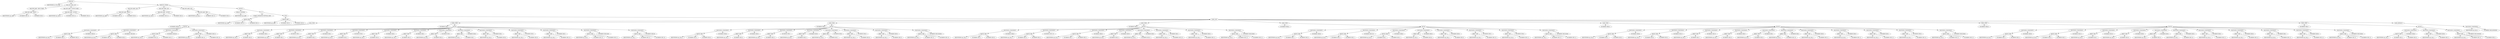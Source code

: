 digraph G {	
ranksep=.25;
	0 [label="MODULE"];
	1 [label="IDENTIFIERS:or1200_cfgr"];
	0 -> 1;
	2 [label="VAR_DECLARE_LIST"];
	0 -> 2;
	3 [label="VAR_DECLARE  INPUT PORT"];
	2 -> 3;
	4 [label="VAR_DECLARE  INPUT"];
	3 -> 4;
	5 [label="IDENTIFIERS:spr_addr"];
	4 -> 5;
	6 [label="NUMBERS DEC:31"];
	4 -> 6;
	7 [label="NUMBERS DEC:0"];
	4 -> 7;
	16 [label="VAR_DECLARE  OUTPUT PORT"];
	2 -> 16;
	17 [label="VAR_DECLARE  OUTPUT"];
	16 -> 17;
	18 [label="IDENTIFIERS:spr_dat_o"];
	17 -> 18;
	19 [label="NUMBERS DEC:31"];
	17 -> 19;
	20 [label="NUMBERS DEC:0"];
	17 -> 20;
	29 [label="MODULE_ITEMS"];
	0 -> 29;
	30 [label="VAR_DECLARE_LIST"];
	29 -> 30;
	31 [label="VAR_DECLARE  INPUT"];
	30 -> 31;
	32 [label="IDENTIFIERS:spr_addr"];
	31 -> 32;
	33 [label="NUMBERS DEC:31"];
	31 -> 33;
	34 [label="NUMBERS DEC:0"];
	31 -> 34;
	38 [label="VAR_DECLARE_LIST"];
	29 -> 38;
	39 [label="VAR_DECLARE  OUTPUT"];
	38 -> 39;
	40 [label="IDENTIFIERS:spr_dat_o"];
	39 -> 40;
	41 [label="NUMBERS DEC:31"];
	39 -> 41;
	42 [label="NUMBERS DEC:0"];
	39 -> 42;
	46 [label="VAR_DECLARE_LIST"];
	29 -> 46;
	47 [label="VAR_DECLARE  REG"];
	46 -> 47;
	48 [label="IDENTIFIERS:spr_dat_o"];
	47 -> 48;
	49 [label="NUMBERS DEC:31"];
	47 -> 49;
	50 [label="NUMBERS DEC:0"];
	47 -> 50;
	54 [label="ALWAYS"];
	29 -> 54;
	55 [label="DELAY_CONTROL"];
	54 -> 55;
	56 [label="IDENTIFIERS:spr_addr"];
	55 -> 56;
	57 [label="IF"];
	54 -> 57;
	58 [label="UNARY_OPERATION BITWISE_NOR"];
	57 -> 58;
	59 [label="RANGE_REF"];
	58 -> 59;
	60 [label="IDENTIFIERS:spr_addr"];
	59 -> 60;
	61 [label="NUMBERS DEC:31"];
	59 -> 61;
	62 [label="NUMBERS DEC:4"];
	59 -> 62;
	63 [label="CASE"];
	57 -> 63;
	64 [label="RANGE_REF"];
	63 -> 64;
	65 [label="IDENTIFIERS:spr_addr"];
	64 -> 65;
	66 [label="NUMBERS DEC:3"];
	64 -> 66;
	67 [label="NUMBERS DEC:0"];
	64 -> 67;
	68 [label="CASE_LIST"];
	63 -> 68;
	69 [label="CASE_ITEM"];
	68 -> 69;
	70 [label="NUMBERS HEX:0"];
	69 -> 70;
	71 [label="BLOCK"];
	69 -> 71;
	72 [label="BLOCKING_STATEMENT"];
	71 -> 72;
	73 [label="RANGE_REF"];
	72 -> 73;
	74 [label="IDENTIFIERS:spr_dat_o"];
	73 -> 74;
	75 [label="NUMBERS DEC:5"];
	73 -> 75;
	76 [label="NUMBERS DEC:0"];
	73 -> 76;
	77 [label="NUMBERS HEX:01"];
	72 -> 77;
	78 [label="BLOCKING_STATEMENT"];
	71 -> 78;
	79 [label="RANGE_REF"];
	78 -> 79;
	80 [label="IDENTIFIERS:spr_dat_o"];
	79 -> 80;
	81 [label="NUMBERS DEC:16"];
	79 -> 81;
	82 [label="NUMBERS DEC:6"];
	79 -> 82;
	83 [label="NUMBERS HEX:000"];
	78 -> 83;
	84 [label="BLOCKING_STATEMENT"];
	71 -> 84;
	85 [label="RANGE_REF"];
	84 -> 85;
	86 [label="IDENTIFIERS:spr_dat_o"];
	85 -> 86;
	87 [label="NUMBERS DEC:23"];
	85 -> 87;
	88 [label="NUMBERS DEC:17"];
	85 -> 88;
	89 [label="NUMBERS HEX:00"];
	84 -> 89;
	90 [label="BLOCKING_STATEMENT"];
	71 -> 90;
	91 [label="RANGE_REF"];
	90 -> 91;
	92 [label="IDENTIFIERS:spr_dat_o"];
	91 -> 92;
	93 [label="NUMBERS DEC:31"];
	91 -> 93;
	94 [label="NUMBERS DEC:24"];
	91 -> 94;
	95 [label="NUMBERS HEX:12"];
	90 -> 95;
	96 [label="CASE_ITEM"];
	68 -> 96;
	97 [label="NUMBERS HEX:1"];
	96 -> 97;
	98 [label="BLOCK"];
	96 -> 98;
	99 [label="BLOCKING_STATEMENT"];
	98 -> 99;
	100 [label="ARRAY_REF"];
	99 -> 100;
	101 [label="IDENTIFIERS:spr_dat_o"];
	100 -> 101;
	102 [label="NUMBERS DEC:0"];
	100 -> 102;
	103 [label="NUMBERS BIN:1"];
	99 -> 103;
	104 [label="BLOCKING_STATEMENT"];
	98 -> 104;
	105 [label="ARRAY_REF"];
	104 -> 105;
	106 [label="IDENTIFIERS:spr_dat_o"];
	105 -> 106;
	107 [label="NUMBERS DEC:1"];
	105 -> 107;
	108 [label="NUMBERS BIN:1"];
	104 -> 108;
	109 [label="BLOCKING_STATEMENT"];
	98 -> 109;
	110 [label="ARRAY_REF"];
	109 -> 110;
	111 [label="IDENTIFIERS:spr_dat_o"];
	110 -> 111;
	112 [label="NUMBERS DEC:2"];
	110 -> 112;
	113 [label="NUMBERS BIN:1"];
	109 -> 113;
	114 [label="BLOCKING_STATEMENT"];
	98 -> 114;
	115 [label="ARRAY_REF"];
	114 -> 115;
	116 [label="IDENTIFIERS:spr_dat_o"];
	115 -> 116;
	117 [label="NUMBERS DEC:3"];
	115 -> 117;
	118 [label="NUMBERS BIN:1"];
	114 -> 118;
	119 [label="BLOCKING_STATEMENT"];
	98 -> 119;
	120 [label="ARRAY_REF"];
	119 -> 120;
	121 [label="IDENTIFIERS:spr_dat_o"];
	120 -> 121;
	122 [label="NUMBERS DEC:4"];
	120 -> 122;
	123 [label="NUMBERS BIN:1"];
	119 -> 123;
	124 [label="BLOCKING_STATEMENT"];
	98 -> 124;
	125 [label="ARRAY_REF"];
	124 -> 125;
	126 [label="IDENTIFIERS:spr_dat_o"];
	125 -> 126;
	127 [label="NUMBERS DEC:5"];
	125 -> 127;
	128 [label="NUMBERS BIN:1"];
	124 -> 128;
	129 [label="BLOCKING_STATEMENT"];
	98 -> 129;
	130 [label="ARRAY_REF"];
	129 -> 130;
	131 [label="IDENTIFIERS:spr_dat_o"];
	130 -> 131;
	132 [label="NUMBERS DEC:6"];
	130 -> 132;
	133 [label="NUMBERS BIN:1"];
	129 -> 133;
	134 [label="BLOCKING_STATEMENT"];
	98 -> 134;
	135 [label="ARRAY_REF"];
	134 -> 135;
	136 [label="IDENTIFIERS:spr_dat_o"];
	135 -> 136;
	137 [label="NUMBERS DEC:7"];
	135 -> 137;
	138 [label="NUMBERS BIN:0"];
	134 -> 138;
	139 [label="BLOCKING_STATEMENT"];
	98 -> 139;
	140 [label="ARRAY_REF"];
	139 -> 140;
	141 [label="IDENTIFIERS:spr_dat_o"];
	140 -> 141;
	142 [label="NUMBERS DEC:8"];
	140 -> 142;
	143 [label="NUMBERS BIN:1"];
	139 -> 143;
	144 [label="BLOCKING_STATEMENT"];
	98 -> 144;
	145 [label="ARRAY_REF"];
	144 -> 145;
	146 [label="IDENTIFIERS:spr_dat_o"];
	145 -> 146;
	147 [label="NUMBERS DEC:9"];
	145 -> 147;
	148 [label="NUMBERS BIN:1"];
	144 -> 148;
	149 [label="BLOCKING_STATEMENT"];
	98 -> 149;
	150 [label="ARRAY_REF"];
	149 -> 150;
	151 [label="IDENTIFIERS:spr_dat_o"];
	150 -> 151;
	152 [label="NUMBERS DEC:10"];
	150 -> 152;
	153 [label="NUMBERS BIN:1"];
	149 -> 153;
	154 [label="BLOCKING_STATEMENT"];
	98 -> 154;
	155 [label="RANGE_REF"];
	154 -> 155;
	156 [label="IDENTIFIERS:spr_dat_o"];
	155 -> 156;
	157 [label="NUMBERS DEC:23"];
	155 -> 157;
	158 [label="NUMBERS DEC:11"];
	155 -> 158;
	159 [label="NUMBERS HEX:0000"];
	154 -> 159;
	160 [label="BLOCKING_STATEMENT"];
	98 -> 160;
	161 [label="RANGE_REF"];
	160 -> 161;
	162 [label="IDENTIFIERS:spr_dat_o"];
	161 -> 162;
	163 [label="NUMBERS DEC:31"];
	161 -> 163;
	164 [label="NUMBERS DEC:24"];
	161 -> 164;
	165 [label="NUMBERS HEX:00"];
	160 -> 165;
	166 [label="CASE_ITEM"];
	68 -> 166;
	167 [label="NUMBERS HEX:2"];
	166 -> 167;
	168 [label="BLOCK"];
	166 -> 168;
	169 [label="BLOCKING_STATEMENT"];
	168 -> 169;
	170 [label="RANGE_REF"];
	169 -> 170;
	171 [label="IDENTIFIERS:spr_dat_o"];
	170 -> 171;
	172 [label="NUMBERS DEC:3"];
	170 -> 172;
	173 [label="NUMBERS DEC:0"];
	170 -> 173;
	174 [label="NUMBERS HEX:0"];
	169 -> 174;
	175 [label="BLOCKING_STATEMENT"];
	168 -> 175;
	176 [label="ARRAY_REF"];
	175 -> 176;
	177 [label="IDENTIFIERS:spr_dat_o"];
	176 -> 177;
	178 [label="NUMBERS DEC:4"];
	176 -> 178;
	179 [label="NUMBERS BIN:0"];
	175 -> 179;
	180 [label="BLOCKING_STATEMENT"];
	168 -> 180;
	181 [label="ARRAY_REF"];
	180 -> 181;
	182 [label="IDENTIFIERS:spr_dat_o"];
	181 -> 182;
	183 [label="NUMBERS DEC:5"];
	181 -> 183;
	184 [label="NUMBERS BIN:1"];
	180 -> 184;
	185 [label="BLOCKING_STATEMENT"];
	168 -> 185;
	186 [label="ARRAY_REF"];
	185 -> 186;
	187 [label="IDENTIFIERS:spr_dat_o"];
	186 -> 187;
	188 [label="NUMBERS DEC:6"];
	186 -> 188;
	189 [label="NUMBERS BIN:0"];
	185 -> 189;
	190 [label="BLOCKING_STATEMENT"];
	168 -> 190;
	191 [label="ARRAY_REF"];
	190 -> 191;
	192 [label="IDENTIFIERS:spr_dat_o"];
	191 -> 192;
	193 [label="NUMBERS DEC:7"];
	191 -> 193;
	194 [label="NUMBERS BIN:0"];
	190 -> 194;
	195 [label="BLOCKING_STATEMENT"];
	168 -> 195;
	196 [label="ARRAY_REF"];
	195 -> 196;
	197 [label="IDENTIFIERS:spr_dat_o"];
	196 -> 197;
	198 [label="NUMBERS DEC:8"];
	196 -> 198;
	199 [label="NUMBERS BIN:0"];
	195 -> 199;
	200 [label="BLOCKING_STATEMENT"];
	168 -> 200;
	201 [label="ARRAY_REF"];
	200 -> 201;
	202 [label="IDENTIFIERS:spr_dat_o"];
	201 -> 202;
	203 [label="NUMBERS DEC:9"];
	201 -> 203;
	204 [label="NUMBERS BIN:0"];
	200 -> 204;
	205 [label="BLOCKING_STATEMENT"];
	168 -> 205;
	206 [label="RANGE_REF"];
	205 -> 206;
	207 [label="IDENTIFIERS:spr_dat_o"];
	206 -> 207;
	208 [label="NUMBERS DEC:31"];
	206 -> 208;
	209 [label="NUMBERS DEC:10"];
	206 -> 209;
	210 [label="NUMBERS HEX:000000"];
	205 -> 210;
	211 [label="CASE_ITEM"];
	68 -> 211;
	212 [label="NUMBERS HEX:3"];
	211 -> 212;
	213 [label="BLOCK"];
	211 -> 213;
	214 [label="BLOCKING_STATEMENT"];
	213 -> 214;
	215 [label="RANGE_REF"];
	214 -> 215;
	216 [label="IDENTIFIERS:spr_dat_o"];
	215 -> 216;
	217 [label="NUMBERS DEC:1"];
	215 -> 217;
	218 [label="NUMBERS DEC:0"];
	215 -> 218;
	219 [label="NUMBERS HEX:0"];
	214 -> 219;
	220 [label="BLOCKING_STATEMENT"];
	213 -> 220;
	221 [label="RANGE_REF"];
	220 -> 221;
	222 [label="IDENTIFIERS:spr_dat_o"];
	221 -> 222;
	223 [label="NUMBERS DEC:4"];
	221 -> 223;
	224 [label="NUMBERS DEC:2"];
	221 -> 224;
	225 [label="NUMBERS BIN:110"];
	220 -> 225;
	226 [label="BLOCKING_STATEMENT"];
	213 -> 226;
	227 [label="RANGE_REF"];
	226 -> 227;
	228 [label="IDENTIFIERS:spr_dat_o"];
	227 -> 228;
	229 [label="NUMBERS DEC:7"];
	227 -> 229;
	230 [label="NUMBERS DEC:5"];
	227 -> 230;
	231 [label="NUMBERS HEX:0"];
	226 -> 231;
	232 [label="BLOCKING_STATEMENT"];
	213 -> 232;
	233 [label="ARRAY_REF"];
	232 -> 233;
	234 [label="IDENTIFIERS:spr_dat_o"];
	233 -> 234;
	235 [label="NUMBERS DEC:8"];
	233 -> 235;
	236 [label="NUMBERS BIN:0"];
	232 -> 236;
	237 [label="BLOCKING_STATEMENT"];
	213 -> 237;
	238 [label="ARRAY_REF"];
	237 -> 238;
	239 [label="IDENTIFIERS:spr_dat_o"];
	238 -> 239;
	240 [label="NUMBERS DEC:9"];
	238 -> 240;
	241 [label="NUMBERS BIN:0"];
	237 -> 241;
	242 [label="BLOCKING_STATEMENT"];
	213 -> 242;
	243 [label="ARRAY_REF"];
	242 -> 243;
	244 [label="IDENTIFIERS:spr_dat_o"];
	243 -> 244;
	245 [label="NUMBERS DEC:10"];
	243 -> 245;
	246 [label="NUMBERS BIN:1"];
	242 -> 246;
	247 [label="BLOCKING_STATEMENT"];
	213 -> 247;
	248 [label="ARRAY_REF"];
	247 -> 248;
	249 [label="IDENTIFIERS:spr_dat_o"];
	248 -> 249;
	250 [label="NUMBERS DEC:11"];
	248 -> 250;
	251 [label="NUMBERS BIN:0"];
	247 -> 251;
	252 [label="BLOCKING_STATEMENT"];
	213 -> 252;
	253 [label="RANGE_REF"];
	252 -> 253;
	254 [label="IDENTIFIERS:spr_dat_o"];
	253 -> 254;
	255 [label="NUMBERS DEC:31"];
	253 -> 255;
	256 [label="NUMBERS DEC:12"];
	253 -> 256;
	257 [label="NUMBERS HEX:00000"];
	252 -> 257;
	258 [label="CASE_ITEM"];
	68 -> 258;
	259 [label="NUMBERS HEX:4"];
	258 -> 259;
	260 [label="BLOCK"];
	258 -> 260;
	261 [label="BLOCKING_STATEMENT"];
	260 -> 261;
	262 [label="RANGE_REF"];
	261 -> 262;
	263 [label="IDENTIFIERS:spr_dat_o"];
	262 -> 263;
	264 [label="NUMBERS DEC:1"];
	262 -> 264;
	265 [label="NUMBERS DEC:0"];
	262 -> 265;
	266 [label="NUMBERS HEX:0"];
	261 -> 266;
	267 [label="BLOCKING_STATEMENT"];
	260 -> 267;
	268 [label="RANGE_REF"];
	267 -> 268;
	269 [label="IDENTIFIERS:spr_dat_o"];
	268 -> 269;
	270 [label="NUMBERS DEC:4"];
	268 -> 270;
	271 [label="NUMBERS DEC:2"];
	268 -> 271;
	272 [label="NUMBERS BIN:101"];
	267 -> 272;
	273 [label="BLOCKING_STATEMENT"];
	260 -> 273;
	274 [label="RANGE_REF"];
	273 -> 274;
	275 [label="IDENTIFIERS:spr_dat_o"];
	274 -> 275;
	276 [label="NUMBERS DEC:7"];
	274 -> 276;
	277 [label="NUMBERS DEC:5"];
	274 -> 277;
	278 [label="NUMBERS HEX:0"];
	273 -> 278;
	279 [label="BLOCKING_STATEMENT"];
	260 -> 279;
	280 [label="ARRAY_REF"];
	279 -> 280;
	281 [label="IDENTIFIERS:spr_dat_o"];
	280 -> 281;
	282 [label="NUMBERS DEC:8"];
	280 -> 282;
	283 [label="NUMBERS BIN:0"];
	279 -> 283;
	284 [label="BLOCKING_STATEMENT"];
	260 -> 284;
	285 [label="ARRAY_REF"];
	284 -> 285;
	286 [label="IDENTIFIERS:spr_dat_o"];
	285 -> 286;
	287 [label="NUMBERS DEC:9"];
	285 -> 287;
	288 [label="NUMBERS BIN:0"];
	284 -> 288;
	289 [label="BLOCKING_STATEMENT"];
	260 -> 289;
	290 [label="ARRAY_REF"];
	289 -> 290;
	291 [label="IDENTIFIERS:spr_dat_o"];
	290 -> 291;
	292 [label="NUMBERS DEC:10"];
	290 -> 292;
	293 [label="NUMBERS BIN:1"];
	289 -> 293;
	294 [label="BLOCKING_STATEMENT"];
	260 -> 294;
	295 [label="ARRAY_REF"];
	294 -> 295;
	296 [label="IDENTIFIERS:spr_dat_o"];
	295 -> 296;
	297 [label="NUMBERS DEC:11"];
	295 -> 297;
	298 [label="NUMBERS BIN:0"];
	294 -> 298;
	299 [label="BLOCKING_STATEMENT"];
	260 -> 299;
	300 [label="RANGE_REF"];
	299 -> 300;
	301 [label="IDENTIFIERS:spr_dat_o"];
	300 -> 301;
	302 [label="NUMBERS DEC:31"];
	300 -> 302;
	303 [label="NUMBERS DEC:12"];
	300 -> 303;
	304 [label="NUMBERS HEX:00000"];
	299 -> 304;
	305 [label="CASE_ITEM"];
	68 -> 305;
	306 [label="NUMBERS HEX:5"];
	305 -> 306;
	307 [label="BLOCK"];
	305 -> 307;
	308 [label="BLOCKING_STATEMENT"];
	307 -> 308;
	309 [label="RANGE_REF"];
	308 -> 309;
	310 [label="IDENTIFIERS:spr_dat_o"];
	309 -> 310;
	311 [label="NUMBERS DEC:2"];
	309 -> 311;
	312 [label="NUMBERS DEC:0"];
	309 -> 312;
	313 [label="NUMBERS HEX:0"];
	308 -> 313;
	314 [label="BLOCKING_STATEMENT"];
	307 -> 314;
	315 [label="RANGE_REF"];
	314 -> 315;
	316 [label="IDENTIFIERS:spr_dat_o"];
	315 -> 316;
	317 [label="NUMBERS DEC:6"];
	315 -> 317;
	318 [label="NUMBERS DEC:3"];
	315 -> 318;
	319 [label="NUMBERS DEC:9"];
	314 -> 319;
	320 [label="BLOCKING_STATEMENT"];
	307 -> 320;
	321 [label="ARRAY_REF"];
	320 -> 321;
	322 [label="IDENTIFIERS:spr_dat_o"];
	321 -> 322;
	323 [label="NUMBERS DEC:7"];
	321 -> 323;
	324 [label="NUMBERS DEC:9"];
	320 -> 324;
	325 [label="BLOCKING_STATEMENT"];
	307 -> 325;
	326 [label="ARRAY_REF"];
	325 -> 326;
	327 [label="IDENTIFIERS:spr_dat_o"];
	326 -> 327;
	328 [label="NUMBERS DEC:8"];
	326 -> 328;
	329 [label="NUMBERS BIN:0"];
	325 -> 329;
	330 [label="BLOCKING_STATEMENT"];
	307 -> 330;
	331 [label="ARRAY_REF"];
	330 -> 331;
	332 [label="IDENTIFIERS:spr_dat_o"];
	331 -> 332;
	333 [label="NUMBERS DEC:9"];
	331 -> 333;
	334 [label="NUMBERS BIN:1"];
	330 -> 334;
	335 [label="BLOCKING_STATEMENT"];
	307 -> 335;
	336 [label="ARRAY_REF"];
	335 -> 336;
	337 [label="IDENTIFIERS:spr_dat_o"];
	336 -> 337;
	338 [label="NUMBERS DEC:10"];
	336 -> 338;
	339 [label="NUMBERS BIN:1"];
	335 -> 339;
	340 [label="BLOCKING_STATEMENT"];
	307 -> 340;
	341 [label="ARRAY_REF"];
	340 -> 341;
	342 [label="IDENTIFIERS:spr_dat_o"];
	341 -> 342;
	343 [label="NUMBERS DEC:11"];
	341 -> 343;
	344 [label="NUMBERS BIN:0"];
	340 -> 344;
	345 [label="BLOCKING_STATEMENT"];
	307 -> 345;
	346 [label="ARRAY_REF"];
	345 -> 346;
	347 [label="IDENTIFIERS:spr_dat_o"];
	346 -> 347;
	348 [label="NUMBERS DEC:12"];
	346 -> 348;
	349 [label="NUMBERS BIN:0"];
	345 -> 349;
	350 [label="BLOCKING_STATEMENT"];
	307 -> 350;
	351 [label="ARRAY_REF"];
	350 -> 351;
	352 [label="IDENTIFIERS:spr_dat_o"];
	351 -> 352;
	353 [label="NUMBERS DEC:13"];
	351 -> 353;
	354 [label="NUMBERS BIN:1"];
	350 -> 354;
	355 [label="BLOCKING_STATEMENT"];
	307 -> 355;
	356 [label="ARRAY_REF"];
	355 -> 356;
	357 [label="IDENTIFIERS:spr_dat_o"];
	356 -> 357;
	358 [label="NUMBERS DEC:14"];
	356 -> 358;
	359 [label="NUMBERS BIN:0"];
	355 -> 359;
	360 [label="BLOCKING_STATEMENT"];
	307 -> 360;
	361 [label="RANGE_REF"];
	360 -> 361;
	362 [label="IDENTIFIERS:spr_dat_o"];
	361 -> 362;
	363 [label="NUMBERS DEC:31"];
	361 -> 363;
	364 [label="NUMBERS DEC:15"];
	361 -> 364;
	365 [label="NUMBERS HEX:00000"];
	360 -> 365;
	366 [label="CASE_ITEM"];
	68 -> 366;
	367 [label="NUMBERS HEX:6"];
	366 -> 367;
	368 [label="BLOCK"];
	366 -> 368;
	369 [label="BLOCKING_STATEMENT"];
	368 -> 369;
	370 [label="RANGE_REF"];
	369 -> 370;
	371 [label="IDENTIFIERS:spr_dat_o"];
	370 -> 371;
	372 [label="NUMBERS DEC:2"];
	370 -> 372;
	373 [label="NUMBERS DEC:0"];
	370 -> 373;
	374 [label="NUMBERS HEX:0"];
	369 -> 374;
	375 [label="BLOCKING_STATEMENT"];
	368 -> 375;
	376 [label="RANGE_REF"];
	375 -> 376;
	377 [label="IDENTIFIERS:spr_dat_o"];
	376 -> 377;
	378 [label="NUMBERS DEC:6"];
	376 -> 378;
	379 [label="NUMBERS DEC:3"];
	376 -> 379;
	380 [label="NUMBERS DEC:9"];
	375 -> 380;
	381 [label="BLOCKING_STATEMENT"];
	368 -> 381;
	382 [label="ARRAY_REF"];
	381 -> 382;
	383 [label="IDENTIFIERS:spr_dat_o"];
	382 -> 383;
	384 [label="NUMBERS DEC:7"];
	382 -> 384;
	385 [label="NUMBERS DEC:9"];
	381 -> 385;
	386 [label="BLOCKING_STATEMENT"];
	368 -> 386;
	387 [label="ARRAY_REF"];
	386 -> 387;
	388 [label="IDENTIFIERS:spr_dat_o"];
	387 -> 388;
	389 [label="NUMBERS DEC:8"];
	387 -> 389;
	390 [label="NUMBERS BIN:0"];
	386 -> 390;
	391 [label="BLOCKING_STATEMENT"];
	368 -> 391;
	392 [label="ARRAY_REF"];
	391 -> 392;
	393 [label="IDENTIFIERS:spr_dat_o"];
	392 -> 393;
	394 [label="NUMBERS DEC:9"];
	392 -> 394;
	395 [label="NUMBERS BIN:1"];
	391 -> 395;
	396 [label="BLOCKING_STATEMENT"];
	368 -> 396;
	397 [label="ARRAY_REF"];
	396 -> 397;
	398 [label="IDENTIFIERS:spr_dat_o"];
	397 -> 398;
	399 [label="NUMBERS DEC:10"];
	397 -> 399;
	400 [label="NUMBERS BIN:1"];
	396 -> 400;
	401 [label="BLOCKING_STATEMENT"];
	368 -> 401;
	402 [label="ARRAY_REF"];
	401 -> 402;
	403 [label="IDENTIFIERS:spr_dat_o"];
	402 -> 403;
	404 [label="NUMBERS DEC:11"];
	402 -> 404;
	405 [label="NUMBERS BIN:0"];
	401 -> 405;
	406 [label="BLOCKING_STATEMENT"];
	368 -> 406;
	407 [label="ARRAY_REF"];
	406 -> 407;
	408 [label="IDENTIFIERS:spr_dat_o"];
	407 -> 408;
	409 [label="NUMBERS DEC:12"];
	407 -> 409;
	410 [label="NUMBERS BIN:0"];
	406 -> 410;
	411 [label="BLOCKING_STATEMENT"];
	368 -> 411;
	412 [label="ARRAY_REF"];
	411 -> 412;
	413 [label="IDENTIFIERS:spr_dat_o"];
	412 -> 413;
	414 [label="NUMBERS DEC:13"];
	412 -> 414;
	415 [label="NUMBERS BIN:1"];
	411 -> 415;
	416 [label="BLOCKING_STATEMENT"];
	368 -> 416;
	417 [label="ARRAY_REF"];
	416 -> 417;
	418 [label="IDENTIFIERS:spr_dat_o"];
	417 -> 418;
	419 [label="NUMBERS DEC:14"];
	417 -> 419;
	420 [label="NUMBERS BIN:0"];
	416 -> 420;
	421 [label="BLOCKING_STATEMENT"];
	368 -> 421;
	422 [label="RANGE_REF"];
	421 -> 422;
	423 [label="IDENTIFIERS:spr_dat_o"];
	422 -> 423;
	424 [label="NUMBERS DEC:31"];
	422 -> 424;
	425 [label="NUMBERS DEC:15"];
	422 -> 425;
	426 [label="NUMBERS HEX:00000"];
	421 -> 426;
	427 [label="CASE_ITEM"];
	68 -> 427;
	428 [label="NUMBERS HEX:7"];
	427 -> 428;
	429 [label="BLOCK"];
	427 -> 429;
	430 [label="BLOCKING_STATEMENT"];
	429 -> 430;
	431 [label="RANGE_REF"];
	430 -> 431;
	432 [label="IDENTIFIERS:spr_dat_o"];
	431 -> 432;
	433 [label="NUMBERS DEC:2"];
	431 -> 433;
	434 [label="NUMBERS DEC:0"];
	431 -> 434;
	435 [label="NUMBERS HEX:0"];
	430 -> 435;
	436 [label="BLOCKING_STATEMENT"];
	429 -> 436;
	437 [label="ARRAY_REF"];
	436 -> 437;
	438 [label="IDENTIFIERS:spr_dat_o"];
	437 -> 438;
	439 [label="NUMBERS DEC:3"];
	437 -> 439;
	440 [label="NUMBERS BIN:0"];
	436 -> 440;
	441 [label="BLOCKING_STATEMENT"];
	429 -> 441;
	442 [label="RANGE_REF"];
	441 -> 442;
	443 [label="IDENTIFIERS:spr_dat_o"];
	442 -> 443;
	444 [label="NUMBERS DEC:31"];
	442 -> 444;
	445 [label="NUMBERS DEC:4"];
	442 -> 445;
	446 [label="NUMBERS HEX:0000000"];
	441 -> 446;
	447 [label="CASE_DEFAULT"];
	68 -> 447;
	448 [label="BLOCKING_STATEMENT"];
	447 -> 448;
	449 [label="IDENTIFIERS:spr_dat_o"];
	448 -> 449;
	450 [label="NUMBERS HEX:00000000"];
	448 -> 450;
}
